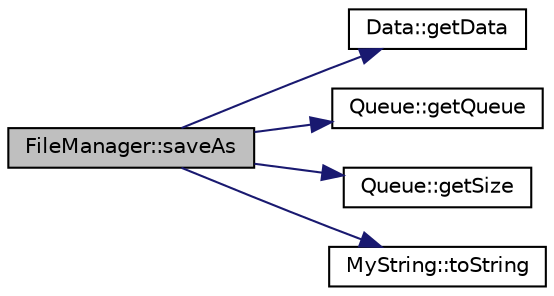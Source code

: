 digraph "FileManager::saveAs"
{
 // LATEX_PDF_SIZE
  edge [fontname="Helvetica",fontsize="10",labelfontname="Helvetica",labelfontsize="10"];
  node [fontname="Helvetica",fontsize="10",shape=record];
  rankdir="LR";
  Node1 [label="FileManager::saveAs",height=0.2,width=0.4,color="black", fillcolor="grey75", style="filled", fontcolor="black",tooltip=" "];
  Node1 -> Node2 [color="midnightblue",fontsize="10",style="solid",fontname="Helvetica"];
  Node2 [label="Data::getData",height=0.2,width=0.4,color="black", fillcolor="white", style="filled",URL="$class_data.html#ae2a547e5fd3a2627831b277dfe93f9f2",tooltip=" "];
  Node1 -> Node3 [color="midnightblue",fontsize="10",style="solid",fontname="Helvetica"];
  Node3 [label="Queue::getQueue",height=0.2,width=0.4,color="black", fillcolor="white", style="filled",URL="$class_queue.html#a58ce005fb06cbc819d7a8c44f7e6423d",tooltip=" "];
  Node1 -> Node4 [color="midnightblue",fontsize="10",style="solid",fontname="Helvetica"];
  Node4 [label="Queue::getSize",height=0.2,width=0.4,color="black", fillcolor="white", style="filled",URL="$class_queue.html#abb5303a5b6c7cfabdc9732352f2fb958",tooltip=" "];
  Node1 -> Node5 [color="midnightblue",fontsize="10",style="solid",fontname="Helvetica"];
  Node5 [label="MyString::toString",height=0.2,width=0.4,color="black", fillcolor="white", style="filled",URL="$class_my_string.html#aa2400085bf862dbeef48016daad48043",tooltip=" "];
}
